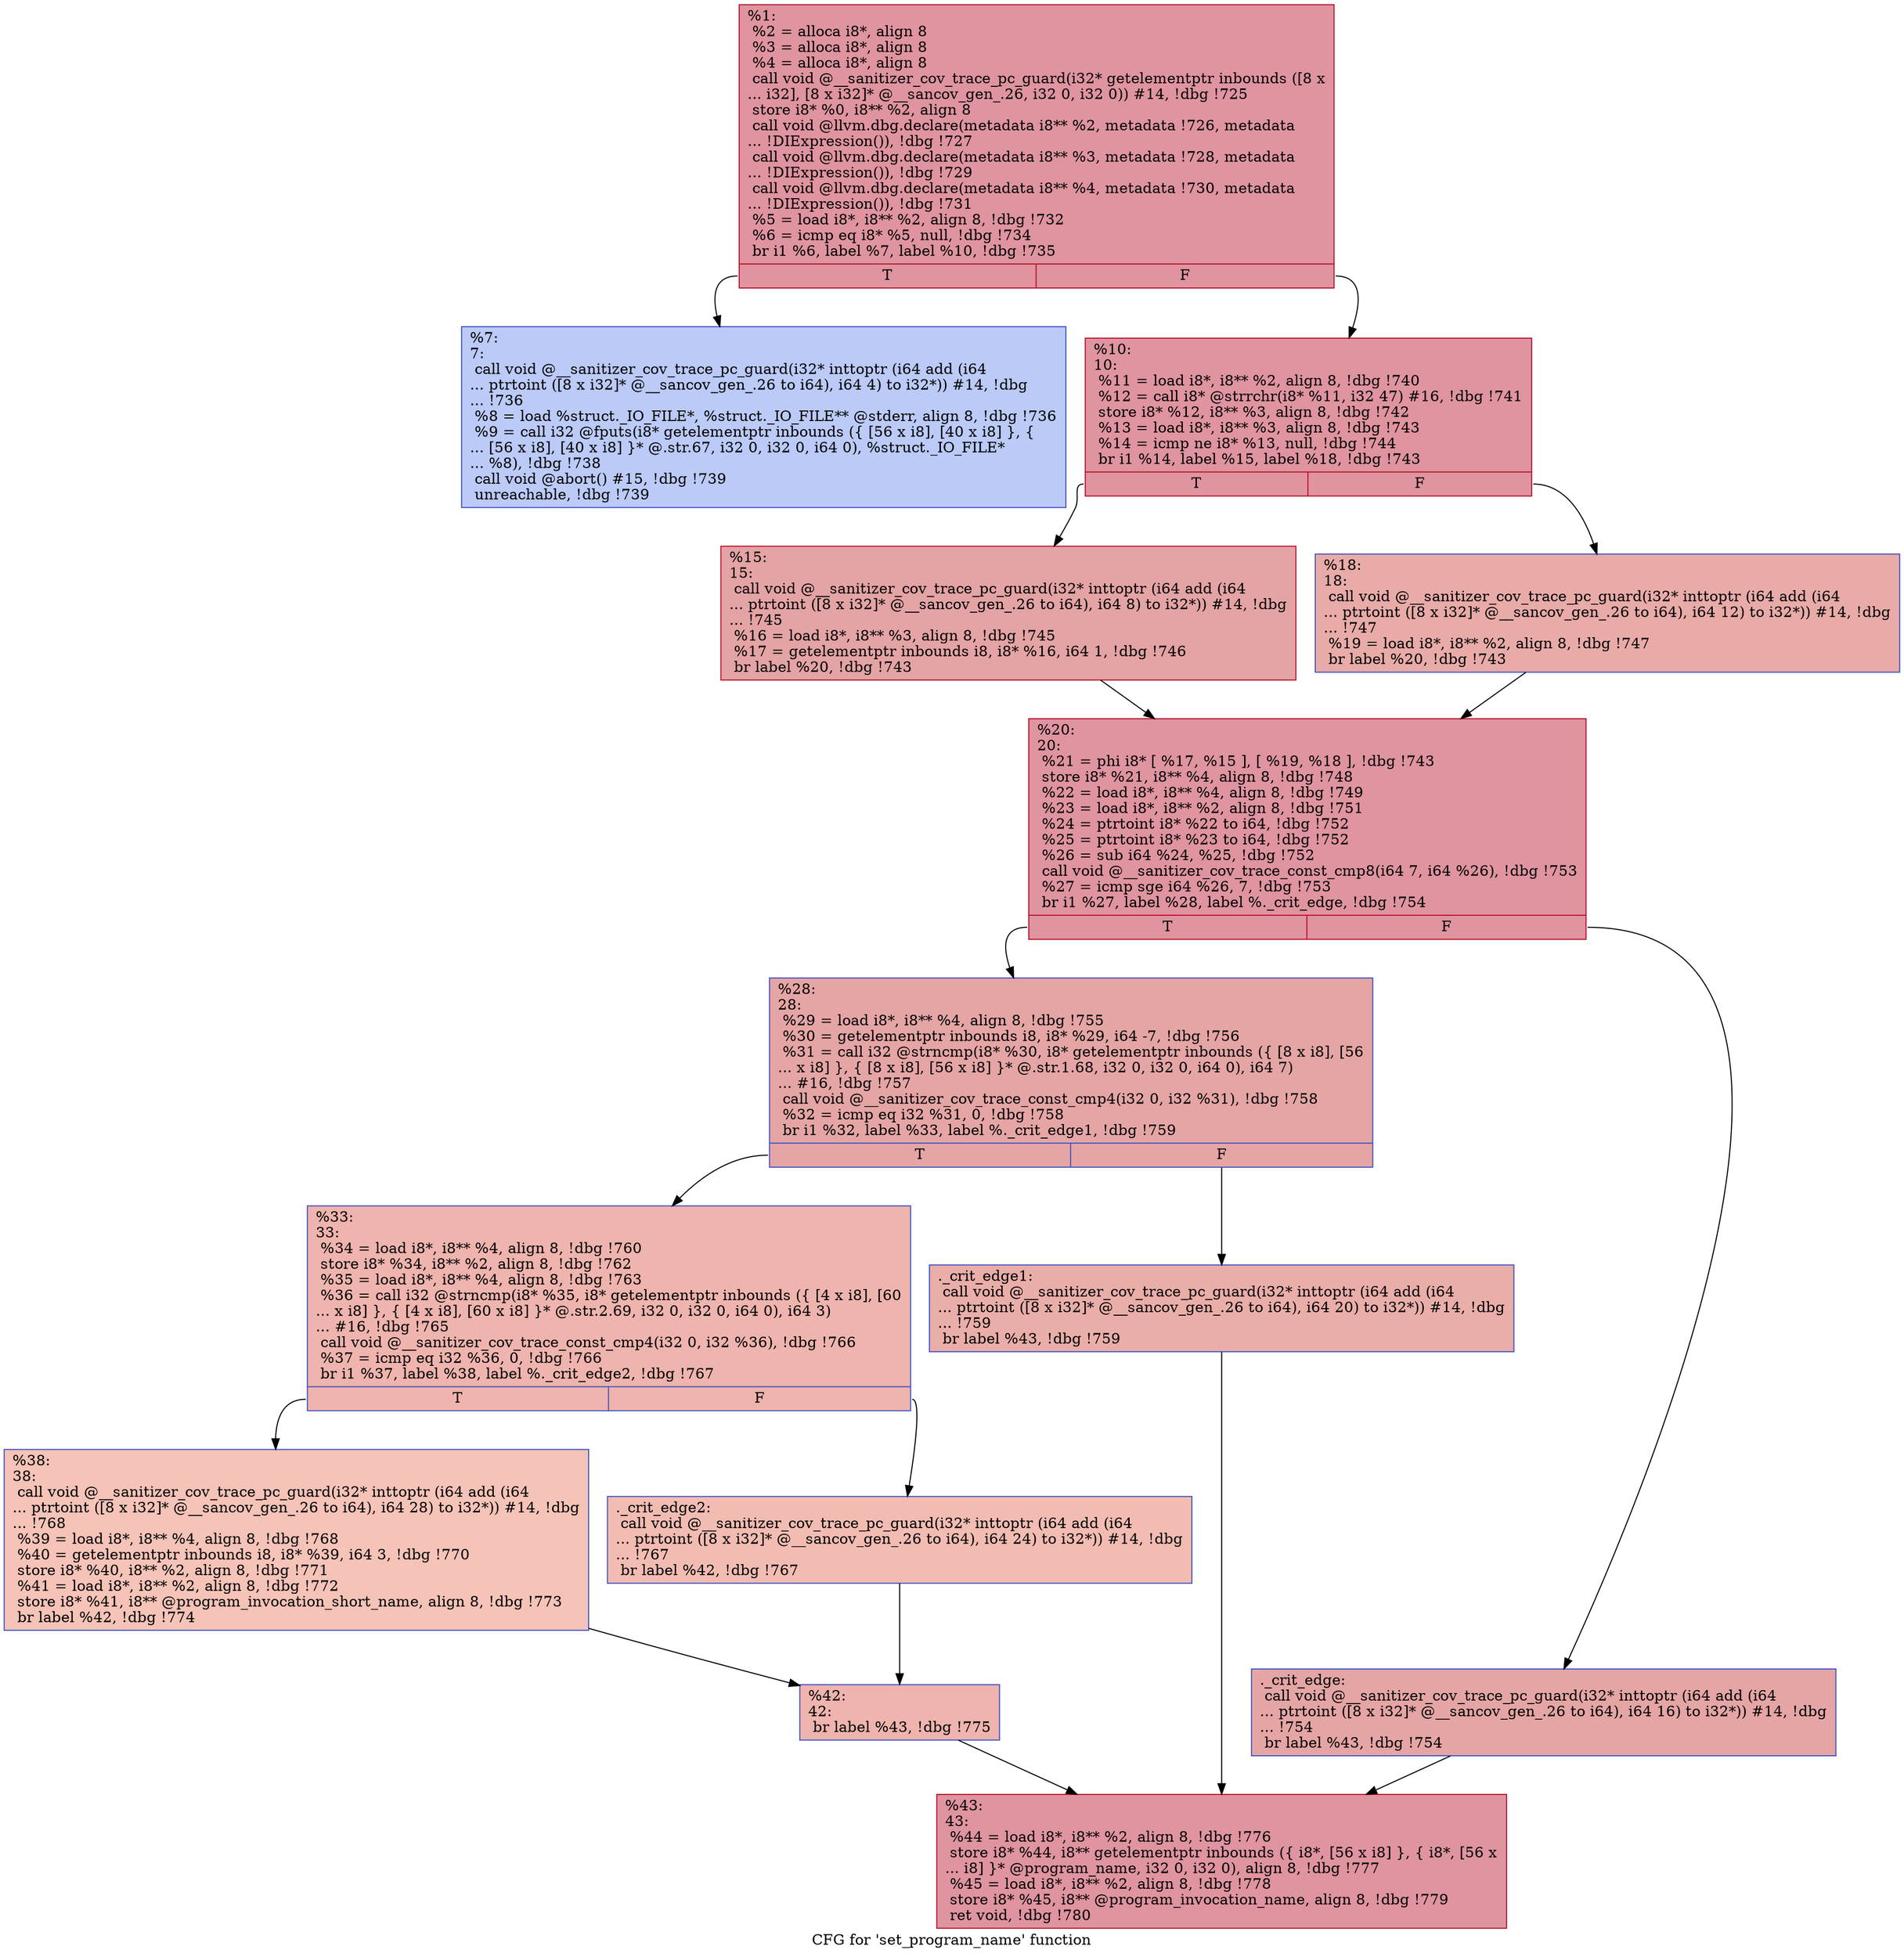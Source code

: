 digraph "CFG for 'set_program_name' function" {
	label="CFG for 'set_program_name' function";

	Node0x555ee4f9df00 [shape=record,color="#b70d28ff", style=filled, fillcolor="#b70d2870",label="{%1:\l  %2 = alloca i8*, align 8\l  %3 = alloca i8*, align 8\l  %4 = alloca i8*, align 8\l  call void @__sanitizer_cov_trace_pc_guard(i32* getelementptr inbounds ([8 x\l... i32], [8 x i32]* @__sancov_gen_.26, i32 0, i32 0)) #14, !dbg !725\l  store i8* %0, i8** %2, align 8\l  call void @llvm.dbg.declare(metadata i8** %2, metadata !726, metadata\l... !DIExpression()), !dbg !727\l  call void @llvm.dbg.declare(metadata i8** %3, metadata !728, metadata\l... !DIExpression()), !dbg !729\l  call void @llvm.dbg.declare(metadata i8** %4, metadata !730, metadata\l... !DIExpression()), !dbg !731\l  %5 = load i8*, i8** %2, align 8, !dbg !732\l  %6 = icmp eq i8* %5, null, !dbg !734\l  br i1 %6, label %7, label %10, !dbg !735\l|{<s0>T|<s1>F}}"];
	Node0x555ee4f9df00:s0 -> Node0x555ee4f9e110;
	Node0x555ee4f9df00:s1 -> Node0x555ee4f9e160;
	Node0x555ee4f9e110 [shape=record,color="#3d50c3ff", style=filled, fillcolor="#6687ed70",label="{%7:\l7:                                                \l  call void @__sanitizer_cov_trace_pc_guard(i32* inttoptr (i64 add (i64\l... ptrtoint ([8 x i32]* @__sancov_gen_.26 to i64), i64 4) to i32*)) #14, !dbg\l... !736\l  %8 = load %struct._IO_FILE*, %struct._IO_FILE** @stderr, align 8, !dbg !736\l  %9 = call i32 @fputs(i8* getelementptr inbounds (\{ [56 x i8], [40 x i8] \}, \{\l... [56 x i8], [40 x i8] \}* @.str.67, i32 0, i32 0, i64 0), %struct._IO_FILE*\l... %8), !dbg !738\l  call void @abort() #15, !dbg !739\l  unreachable, !dbg !739\l}"];
	Node0x555ee4f9e160 [shape=record,color="#b70d28ff", style=filled, fillcolor="#b70d2870",label="{%10:\l10:                                               \l  %11 = load i8*, i8** %2, align 8, !dbg !740\l  %12 = call i8* @strrchr(i8* %11, i32 47) #16, !dbg !741\l  store i8* %12, i8** %3, align 8, !dbg !742\l  %13 = load i8*, i8** %3, align 8, !dbg !743\l  %14 = icmp ne i8* %13, null, !dbg !744\l  br i1 %14, label %15, label %18, !dbg !743\l|{<s0>T|<s1>F}}"];
	Node0x555ee4f9e160:s0 -> Node0x555ee4f9e1b0;
	Node0x555ee4f9e160:s1 -> Node0x555ee4f9e200;
	Node0x555ee4f9e1b0 [shape=record,color="#b70d28ff", style=filled, fillcolor="#c32e3170",label="{%15:\l15:                                               \l  call void @__sanitizer_cov_trace_pc_guard(i32* inttoptr (i64 add (i64\l... ptrtoint ([8 x i32]* @__sancov_gen_.26 to i64), i64 8) to i32*)) #14, !dbg\l... !745\l  %16 = load i8*, i8** %3, align 8, !dbg !745\l  %17 = getelementptr inbounds i8, i8* %16, i64 1, !dbg !746\l  br label %20, !dbg !743\l}"];
	Node0x555ee4f9e1b0 -> Node0x555ee4f9e250;
	Node0x555ee4f9e200 [shape=record,color="#3d50c3ff", style=filled, fillcolor="#cc403a70",label="{%18:\l18:                                               \l  call void @__sanitizer_cov_trace_pc_guard(i32* inttoptr (i64 add (i64\l... ptrtoint ([8 x i32]* @__sancov_gen_.26 to i64), i64 12) to i32*)) #14, !dbg\l... !747\l  %19 = load i8*, i8** %2, align 8, !dbg !747\l  br label %20, !dbg !743\l}"];
	Node0x555ee4f9e200 -> Node0x555ee4f9e250;
	Node0x555ee4f9e250 [shape=record,color="#b70d28ff", style=filled, fillcolor="#b70d2870",label="{%20:\l20:                                               \l  %21 = phi i8* [ %17, %15 ], [ %19, %18 ], !dbg !743\l  store i8* %21, i8** %4, align 8, !dbg !748\l  %22 = load i8*, i8** %4, align 8, !dbg !749\l  %23 = load i8*, i8** %2, align 8, !dbg !751\l  %24 = ptrtoint i8* %22 to i64, !dbg !752\l  %25 = ptrtoint i8* %23 to i64, !dbg !752\l  %26 = sub i64 %24, %25, !dbg !752\l  call void @__sanitizer_cov_trace_const_cmp8(i64 7, i64 %26), !dbg !753\l  %27 = icmp sge i64 %26, 7, !dbg !753\l  br i1 %27, label %28, label %._crit_edge, !dbg !754\l|{<s0>T|<s1>F}}"];
	Node0x555ee4f9e250:s0 -> Node0x555ee4f9e2f0;
	Node0x555ee4f9e250:s1 -> Node0x555ee4f9e2a0;
	Node0x555ee4f9e2a0 [shape=record,color="#3d50c3ff", style=filled, fillcolor="#c5333470",label="{._crit_edge:                                      \l  call void @__sanitizer_cov_trace_pc_guard(i32* inttoptr (i64 add (i64\l... ptrtoint ([8 x i32]* @__sancov_gen_.26 to i64), i64 16) to i32*)) #14, !dbg\l... !754\l  br label %43, !dbg !754\l}"];
	Node0x555ee4f9e2a0 -> Node0x555ee4f9e4d0;
	Node0x555ee4f9e2f0 [shape=record,color="#3d50c3ff", style=filled, fillcolor="#c5333470",label="{%28:\l28:                                               \l  %29 = load i8*, i8** %4, align 8, !dbg !755\l  %30 = getelementptr inbounds i8, i8* %29, i64 -7, !dbg !756\l  %31 = call i32 @strncmp(i8* %30, i8* getelementptr inbounds (\{ [8 x i8], [56\l... x i8] \}, \{ [8 x i8], [56 x i8] \}* @.str.1.68, i32 0, i32 0, i64 0), i64 7)\l... #16, !dbg !757\l  call void @__sanitizer_cov_trace_const_cmp4(i32 0, i32 %31), !dbg !758\l  %32 = icmp eq i32 %31, 0, !dbg !758\l  br i1 %32, label %33, label %._crit_edge1, !dbg !759\l|{<s0>T|<s1>F}}"];
	Node0x555ee4f9e2f0:s0 -> Node0x555ee4f9e390;
	Node0x555ee4f9e2f0:s1 -> Node0x555ee4f9e340;
	Node0x555ee4f9e340 [shape=record,color="#3d50c3ff", style=filled, fillcolor="#d0473d70",label="{._crit_edge1:                                     \l  call void @__sanitizer_cov_trace_pc_guard(i32* inttoptr (i64 add (i64\l... ptrtoint ([8 x i32]* @__sancov_gen_.26 to i64), i64 20) to i32*)) #14, !dbg\l... !759\l  br label %43, !dbg !759\l}"];
	Node0x555ee4f9e340 -> Node0x555ee4f9e4d0;
	Node0x555ee4f9e390 [shape=record,color="#3d50c3ff", style=filled, fillcolor="#d8564670",label="{%33:\l33:                                               \l  %34 = load i8*, i8** %4, align 8, !dbg !760\l  store i8* %34, i8** %2, align 8, !dbg !762\l  %35 = load i8*, i8** %4, align 8, !dbg !763\l  %36 = call i32 @strncmp(i8* %35, i8* getelementptr inbounds (\{ [4 x i8], [60\l... x i8] \}, \{ [4 x i8], [60 x i8] \}* @.str.2.69, i32 0, i32 0, i64 0), i64 3)\l... #16, !dbg !765\l  call void @__sanitizer_cov_trace_const_cmp4(i32 0, i32 %36), !dbg !766\l  %37 = icmp eq i32 %36, 0, !dbg !766\l  br i1 %37, label %38, label %._crit_edge2, !dbg !767\l|{<s0>T|<s1>F}}"];
	Node0x555ee4f9e390:s0 -> Node0x555ee4f9e430;
	Node0x555ee4f9e390:s1 -> Node0x555ee4f9e3e0;
	Node0x555ee4f9e3e0 [shape=record,color="#3d50c3ff", style=filled, fillcolor="#e1675170",label="{._crit_edge2:                                     \l  call void @__sanitizer_cov_trace_pc_guard(i32* inttoptr (i64 add (i64\l... ptrtoint ([8 x i32]* @__sancov_gen_.26 to i64), i64 24) to i32*)) #14, !dbg\l... !767\l  br label %42, !dbg !767\l}"];
	Node0x555ee4f9e3e0 -> Node0x555ee4f9e480;
	Node0x555ee4f9e430 [shape=record,color="#3d50c3ff", style=filled, fillcolor="#e8765c70",label="{%38:\l38:                                               \l  call void @__sanitizer_cov_trace_pc_guard(i32* inttoptr (i64 add (i64\l... ptrtoint ([8 x i32]* @__sancov_gen_.26 to i64), i64 28) to i32*)) #14, !dbg\l... !768\l  %39 = load i8*, i8** %4, align 8, !dbg !768\l  %40 = getelementptr inbounds i8, i8* %39, i64 3, !dbg !770\l  store i8* %40, i8** %2, align 8, !dbg !771\l  %41 = load i8*, i8** %2, align 8, !dbg !772\l  store i8* %41, i8** @program_invocation_short_name, align 8, !dbg !773\l  br label %42, !dbg !774\l}"];
	Node0x555ee4f9e430 -> Node0x555ee4f9e480;
	Node0x555ee4f9e480 [shape=record,color="#3d50c3ff", style=filled, fillcolor="#d8564670",label="{%42:\l42:                                               \l  br label %43, !dbg !775\l}"];
	Node0x555ee4f9e480 -> Node0x555ee4f9e4d0;
	Node0x555ee4f9e4d0 [shape=record,color="#b70d28ff", style=filled, fillcolor="#b70d2870",label="{%43:\l43:                                               \l  %44 = load i8*, i8** %2, align 8, !dbg !776\l  store i8* %44, i8** getelementptr inbounds (\{ i8*, [56 x i8] \}, \{ i8*, [56 x\l... i8] \}* @program_name, i32 0, i32 0), align 8, !dbg !777\l  %45 = load i8*, i8** %2, align 8, !dbg !778\l  store i8* %45, i8** @program_invocation_name, align 8, !dbg !779\l  ret void, !dbg !780\l}"];
}
